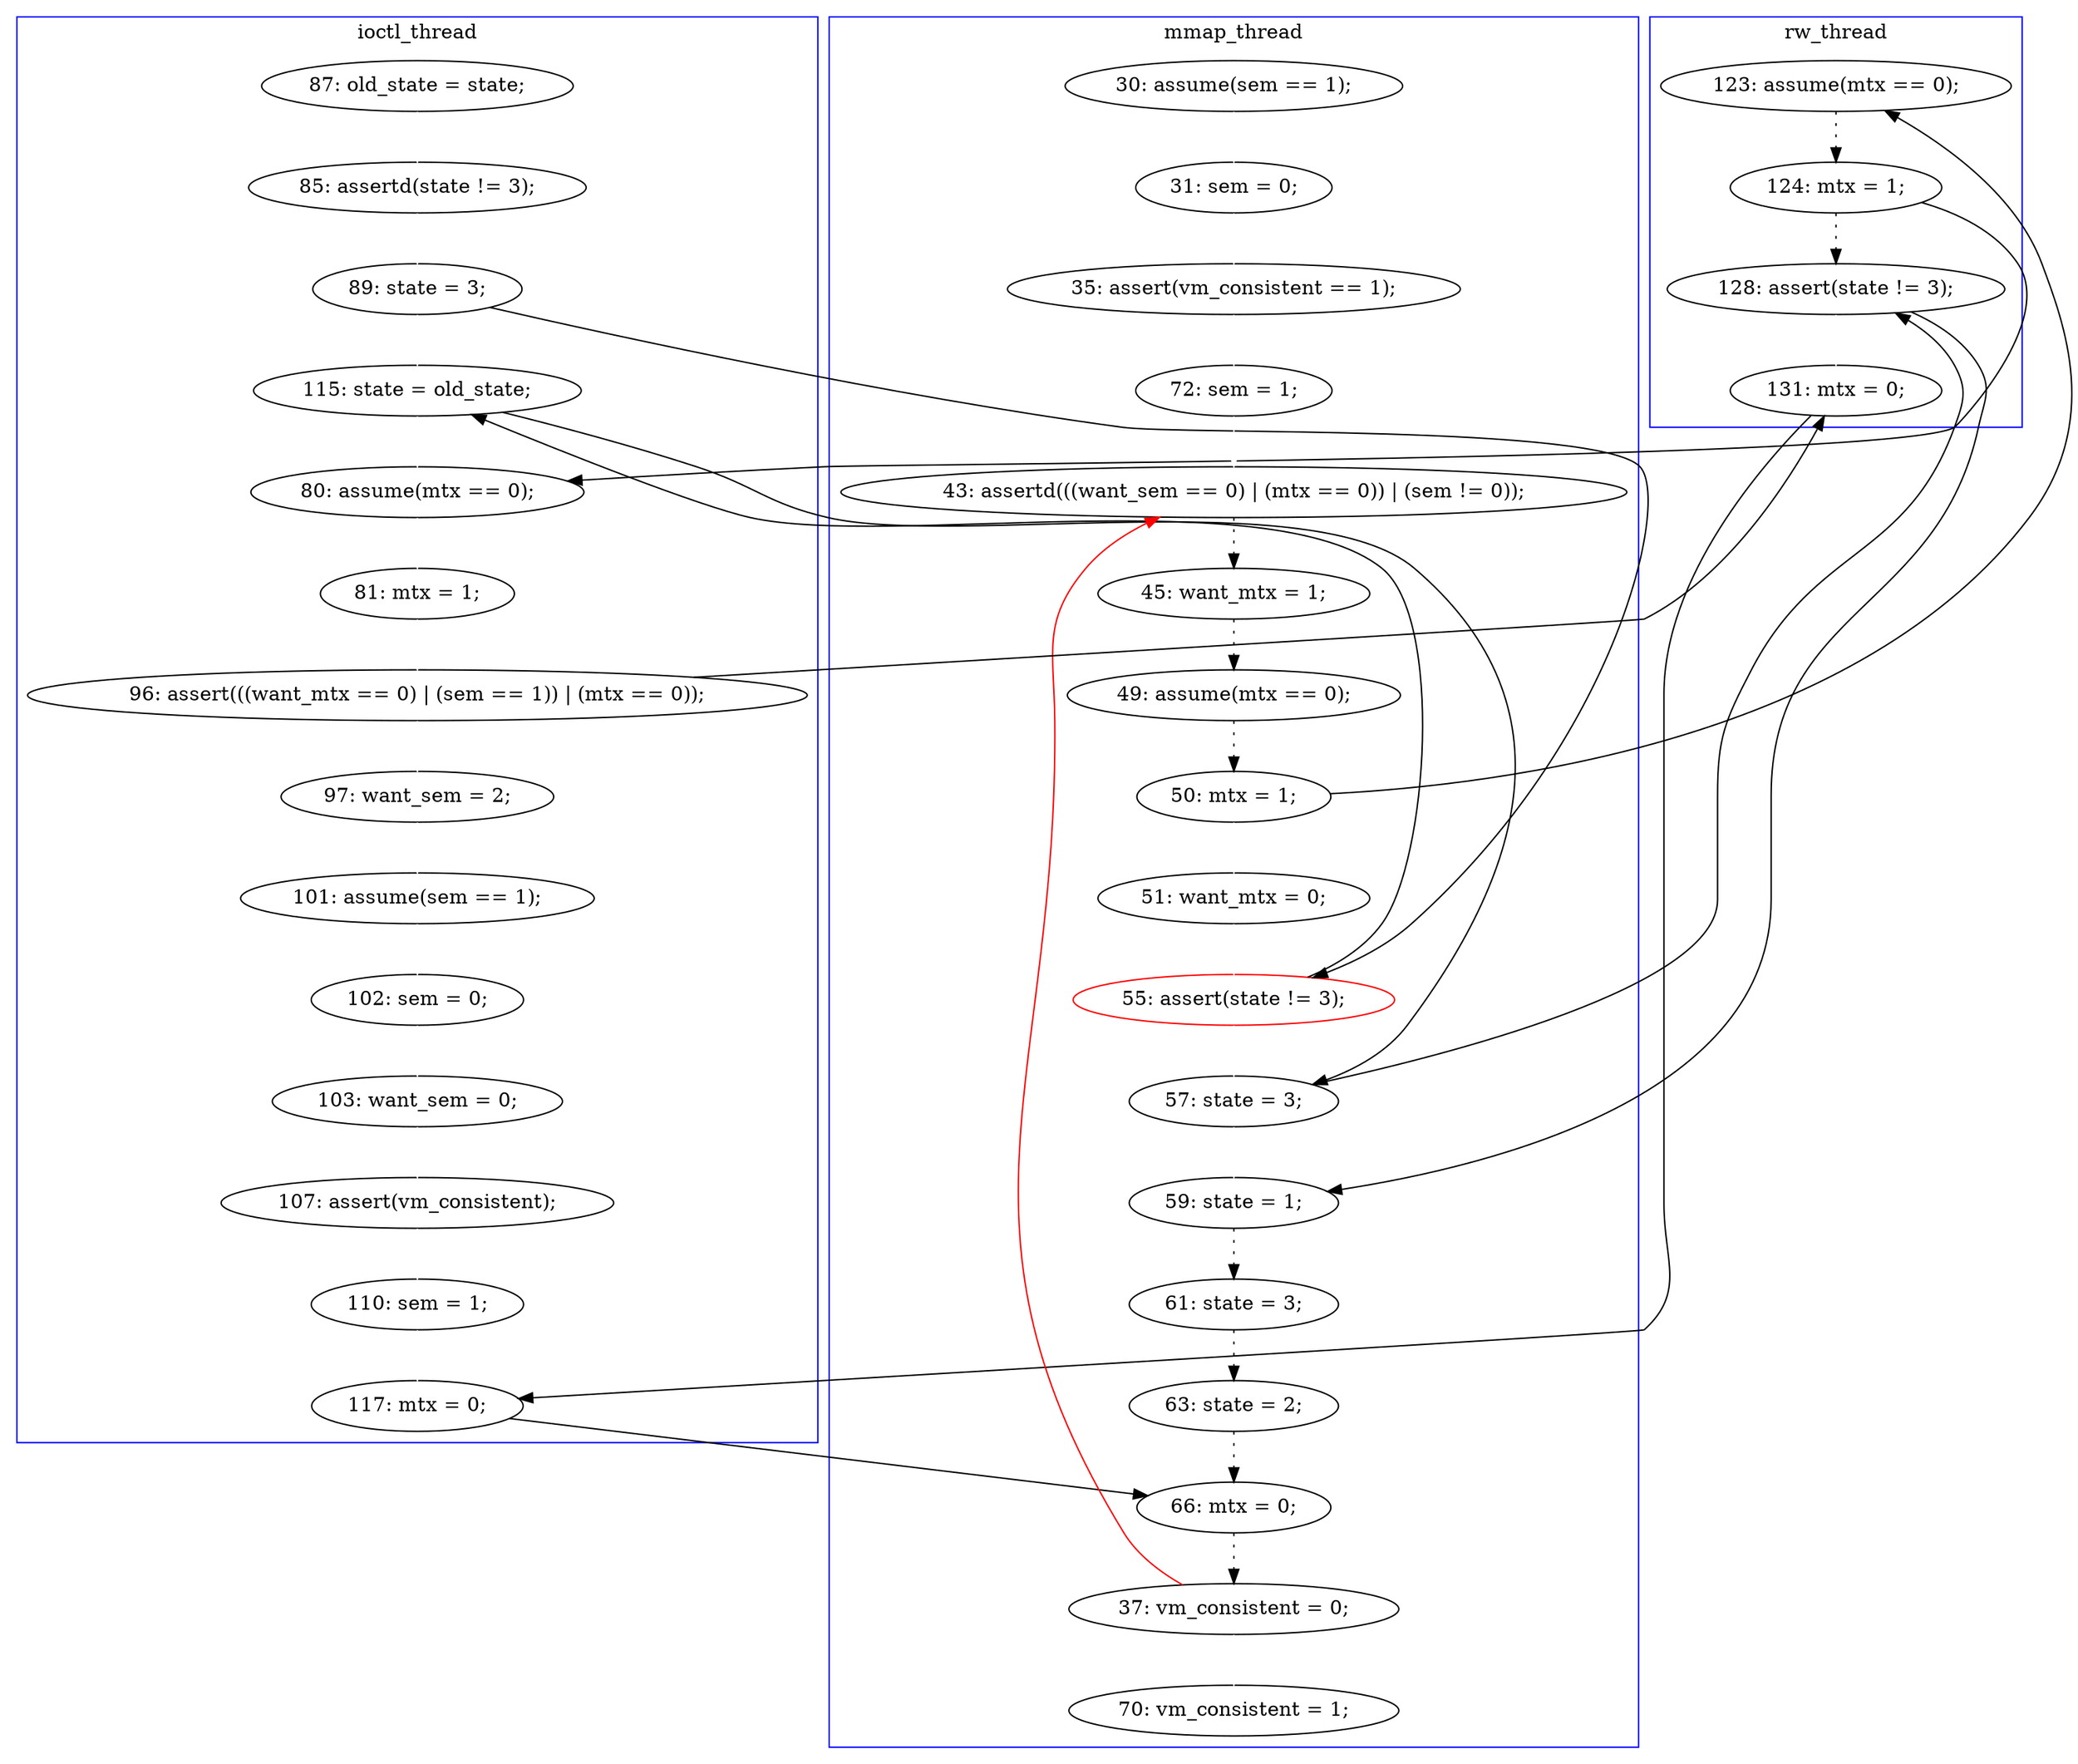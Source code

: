 digraph Counterexample {
	18 -> 26 [color = white, style = solid]
	11 -> 12 [color = white, style = solid]
	26 -> 29 [color = black, style = solid, constraint = false]
	38 -> 44 [color = white, style = solid]
	17 -> 18 [color = white, style = solid]
	41 -> 46 [color = black, style = solid, constraint = false]
	29 -> 39 [color = black, style = solid, constraint = false]
	51 -> 53 [color = white, style = solid]
	28 -> 30 [color = black, style = solid, constraint = false]
	15 -> 16 [color = black, style = dotted]
	24 -> 25 [color = white, style = solid]
	51 -> 14 [color = red, style = solid, constraint = false]
	40 -> 41 [color = white, style = solid]
	25 -> 29 [color = white, style = solid]
	29 -> 30 [color = white, style = solid]
	14 -> 15 [color = black, style = dotted]
	34 -> 35 [color = white, style = solid]
	26 -> 39 [color = white, style = solid]
	35 -> 36 [color = white, style = solid]
	37 -> 38 [color = white, style = solid]
	13 -> 14 [color = white, style = solid]
	39 -> 40 [color = black, style = solid, constraint = false]
	36 -> 37 [color = white, style = solid]
	30 -> 31 [color = white, style = solid]
	12 -> 13 [color = white, style = solid]
	46 -> 48 [color = black, style = solid, constraint = false]
	39 -> 42 [color = white, style = solid]
	27 -> 28 [color = black, style = dotted]
	43 -> 45 [color = black, style = dotted]
	25 -> 26 [color = black, style = solid, constraint = false]
	28 -> 40 [color = black, style = dotted]
	16 -> 17 [color = black, style = dotted]
	40 -> 42 [color = black, style = solid, constraint = false]
	44 -> 46 [color = white, style = solid]
	48 -> 51 [color = black, style = dotted]
	22 -> 24 [color = white, style = solid]
	42 -> 43 [color = black, style = dotted]
	31 -> 33 [color = white, style = solid]
	45 -> 48 [color = black, style = dotted]
	17 -> 27 [color = black, style = solid, constraint = false]
	10 -> 11 [color = white, style = solid]
	33 -> 34 [color = white, style = solid]
	33 -> 41 [color = black, style = solid, constraint = false]
	subgraph cluster2 {
		label = ioctl_thread
		color = blue
		36  [label = "102: sem = 0;"]
		24  [label = "85: assertd(state != 3);"]
		30  [label = "80: assume(mtx == 0);"]
		38  [label = "107: assert(vm_consistent);"]
		25  [label = "89: state = 3;"]
		29  [label = "115: state = old_state;"]
		33  [label = "96: assert(((want_mtx == 0) | (sem == 1)) | (mtx == 0));"]
		46  [label = "117: mtx = 0;"]
		22  [label = "87: old_state = state;"]
		44  [label = "110: sem = 1;"]
		31  [label = "81: mtx = 1;"]
		35  [label = "101: assume(sem == 1);"]
		37  [label = "103: want_sem = 0;"]
		34  [label = "97: want_sem = 2;"]
	}
	subgraph cluster3 {
		label = rw_thread
		color = blue
		41  [label = "131: mtx = 0;"]
		40  [label = "128: assert(state != 3);"]
		28  [label = "124: mtx = 1;"]
		27  [label = "123: assume(mtx == 0);"]
	}
	subgraph cluster1 {
		label = mmap_thread
		color = blue
		42  [label = "59: state = 1;"]
		14  [label = "43: assertd(((want_sem == 0) | (mtx == 0)) | (sem != 0));"]
		39  [label = "57: state = 3;"]
		12  [label = "35: assert(vm_consistent == 1);"]
		48  [label = "66: mtx = 0;"]
		51  [label = "37: vm_consistent = 0;"]
		43  [label = "61: state = 3;"]
		17  [label = "50: mtx = 1;"]
		13  [label = "72: sem = 1;"]
		45  [label = "63: state = 2;"]
		53  [label = "70: vm_consistent = 1;"]
		26  [label = "55: assert(state != 3);", color = red]
		15  [label = "45: want_mtx = 1;"]
		11  [label = "31: sem = 0;"]
		16  [label = "49: assume(mtx == 0);"]
		10  [label = "30: assume(sem == 1);"]
		18  [label = "51: want_mtx = 0;"]
	}
}